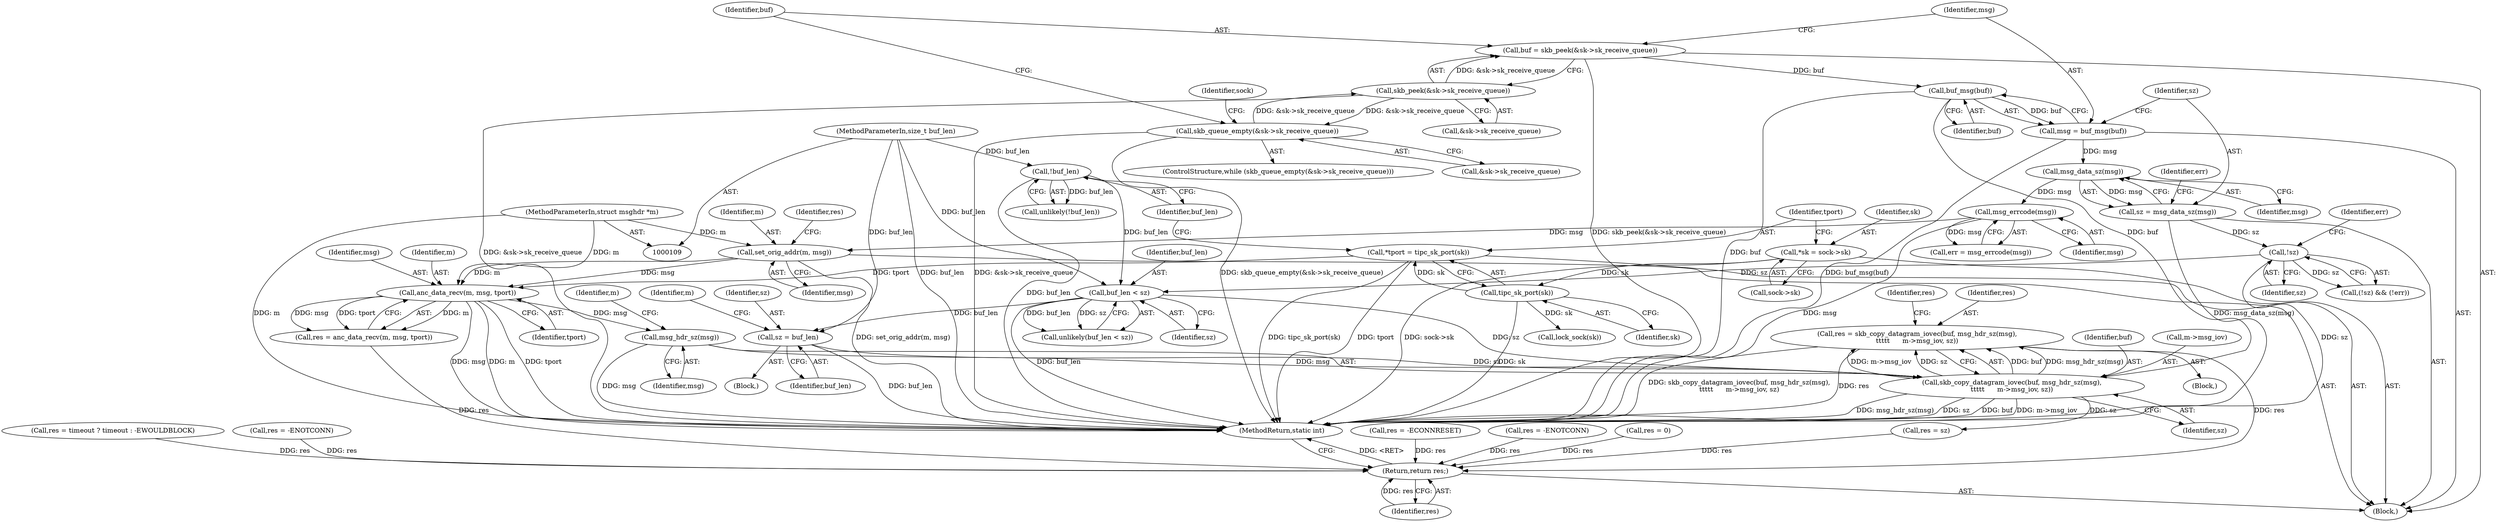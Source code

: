 digraph "0_linux_60085c3d009b0df252547adb336d1ccca5ce52ec@API" {
"1000272" [label="(Call,res = skb_copy_datagram_iovec(buf, msg_hdr_sz(msg),\n\t\t\t\t\t      m->msg_iov, sz))"];
"1000274" [label="(Call,skb_copy_datagram_iovec(buf, msg_hdr_sz(msg),\n\t\t\t\t\t      m->msg_iov, sz))"];
"1000222" [label="(Call,buf_msg(buf))"];
"1000213" [label="(Call,buf = skb_peek(&sk->sk_receive_queue))"];
"1000215" [label="(Call,skb_peek(&sk->sk_receive_queue))"];
"1000169" [label="(Call,skb_queue_empty(&sk->sk_receive_queue))"];
"1000276" [label="(Call,msg_hdr_sz(msg))"];
"1000247" [label="(Call,anc_data_recv(m, msg, tport))"];
"1000242" [label="(Call,set_orig_addr(m, msg))"];
"1000112" [label="(MethodParameterIn,struct msghdr *m)"];
"1000230" [label="(Call,msg_errcode(msg))"];
"1000226" [label="(Call,msg_data_sz(msg))"];
"1000220" [label="(Call,msg = buf_msg(buf))"];
"1000123" [label="(Call,*tport = tipc_sk_port(sk))"];
"1000125" [label="(Call,tipc_sk_port(sk))"];
"1000117" [label="(Call,*sk = sock->sk)"];
"1000264" [label="(Call,sz = buf_len)"];
"1000260" [label="(Call,buf_len < sz)"];
"1000135" [label="(Call,!buf_len)"];
"1000113" [label="(MethodParameterIn,size_t buf_len)"];
"1000234" [label="(Call,!sz)"];
"1000224" [label="(Call,sz = msg_data_sz(msg))"];
"1000344" [label="(Return,return res;)"];
"1000285" [label="(Call,res = sz)"];
"1000242" [label="(Call,set_orig_addr(m, msg))"];
"1000224" [label="(Call,sz = msg_data_sz(msg))"];
"1000273" [label="(Identifier,res)"];
"1000112" [label="(MethodParameterIn,struct msghdr *m)"];
"1000230" [label="(Call,msg_errcode(msg))"];
"1000279" [label="(Identifier,m)"];
"1000249" [label="(Identifier,msg)"];
"1000178" [label="(Identifier,sock)"];
"1000124" [label="(Identifier,tport)"];
"1000126" [label="(Identifier,sk)"];
"1000237" [label="(Identifier,err)"];
"1000345" [label="(Identifier,res)"];
"1000264" [label="(Call,sz = buf_len)"];
"1000118" [label="(Identifier,sk)"];
"1000281" [label="(Identifier,sz)"];
"1000228" [label="(Call,err = msg_errcode(msg))"];
"1000222" [label="(Call,buf_msg(buf))"];
"1000223" [label="(Identifier,buf)"];
"1000213" [label="(Call,buf = skb_peek(&sk->sk_receive_queue))"];
"1000244" [label="(Identifier,msg)"];
"1000225" [label="(Identifier,sz)"];
"1000261" [label="(Identifier,buf_len)"];
"1000233" [label="(Call,(!sz) && (!err))"];
"1000227" [label="(Identifier,msg)"];
"1000344" [label="(Return,return res;)"];
"1000265" [label="(Identifier,sz)"];
"1000274" [label="(Call,skb_copy_datagram_iovec(buf, msg_hdr_sz(msg),\n\t\t\t\t\t      m->msg_iov, sz))"];
"1000283" [label="(Identifier,res)"];
"1000169" [label="(Call,skb_queue_empty(&sk->sk_receive_queue))"];
"1000216" [label="(Call,&sk->sk_receive_queue)"];
"1000277" [label="(Identifier,msg)"];
"1000125" [label="(Call,tipc_sk_port(sk))"];
"1000140" [label="(Call,lock_sock(sk))"];
"1000119" [label="(Call,sock->sk)"];
"1000134" [label="(Call,unlikely(!buf_len))"];
"1000346" [label="(MethodReturn,static int)"];
"1000214" [label="(Identifier,buf)"];
"1000308" [label="(Call,res = -ECONNRESET)"];
"1000248" [label="(Identifier,m)"];
"1000275" [label="(Identifier,buf)"];
"1000150" [label="(Call,res = -ENOTCONN)"];
"1000235" [label="(Identifier,sz)"];
"1000260" [label="(Call,buf_len < sz)"];
"1000135" [label="(Call,!buf_len)"];
"1000229" [label="(Identifier,err)"];
"1000221" [label="(Identifier,msg)"];
"1000226" [label="(Call,msg_data_sz(msg))"];
"1000117" [label="(Call,*sk = sock->sk)"];
"1000243" [label="(Identifier,m)"];
"1000123" [label="(Call,*tport = tipc_sk_port(sk))"];
"1000170" [label="(Call,&sk->sk_receive_queue)"];
"1000266" [label="(Identifier,buf_len)"];
"1000272" [label="(Call,res = skb_copy_datagram_iovec(buf, msg_hdr_sz(msg),\n\t\t\t\t\t      m->msg_iov, sz))"];
"1000278" [label="(Call,m->msg_iov)"];
"1000215" [label="(Call,skb_peek(&sk->sk_receive_queue))"];
"1000269" [label="(Identifier,m)"];
"1000220" [label="(Call,msg = buf_msg(buf))"];
"1000245" [label="(Call,res = anc_data_recv(m, msg, tport))"];
"1000247" [label="(Call,anc_data_recv(m, msg, tport))"];
"1000246" [label="(Identifier,res)"];
"1000262" [label="(Identifier,sz)"];
"1000304" [label="(Call,res = 0)"];
"1000234" [label="(Call,!sz)"];
"1000192" [label="(Call,res = timeout ? timeout : -EWOULDBLOCK)"];
"1000168" [label="(ControlStructure,while (skb_queue_empty(&sk->sk_receive_queue)))"];
"1000115" [label="(Block,)"];
"1000263" [label="(Block,)"];
"1000259" [label="(Call,unlikely(buf_len < sz))"];
"1000257" [label="(Block,)"];
"1000231" [label="(Identifier,msg)"];
"1000113" [label="(MethodParameterIn,size_t buf_len)"];
"1000250" [label="(Identifier,tport)"];
"1000136" [label="(Identifier,buf_len)"];
"1000182" [label="(Call,res = -ENOTCONN)"];
"1000276" [label="(Call,msg_hdr_sz(msg))"];
"1000272" -> "1000257"  [label="AST: "];
"1000272" -> "1000274"  [label="CFG: "];
"1000273" -> "1000272"  [label="AST: "];
"1000274" -> "1000272"  [label="AST: "];
"1000283" -> "1000272"  [label="CFG: "];
"1000272" -> "1000346"  [label="DDG: skb_copy_datagram_iovec(buf, msg_hdr_sz(msg),\n\t\t\t\t\t      m->msg_iov, sz)"];
"1000272" -> "1000346"  [label="DDG: res"];
"1000274" -> "1000272"  [label="DDG: buf"];
"1000274" -> "1000272"  [label="DDG: msg_hdr_sz(msg)"];
"1000274" -> "1000272"  [label="DDG: m->msg_iov"];
"1000274" -> "1000272"  [label="DDG: sz"];
"1000272" -> "1000344"  [label="DDG: res"];
"1000274" -> "1000281"  [label="CFG: "];
"1000275" -> "1000274"  [label="AST: "];
"1000276" -> "1000274"  [label="AST: "];
"1000278" -> "1000274"  [label="AST: "];
"1000281" -> "1000274"  [label="AST: "];
"1000274" -> "1000346"  [label="DDG: buf"];
"1000274" -> "1000346"  [label="DDG: m->msg_iov"];
"1000274" -> "1000346"  [label="DDG: msg_hdr_sz(msg)"];
"1000274" -> "1000346"  [label="DDG: sz"];
"1000222" -> "1000274"  [label="DDG: buf"];
"1000276" -> "1000274"  [label="DDG: msg"];
"1000264" -> "1000274"  [label="DDG: sz"];
"1000260" -> "1000274"  [label="DDG: sz"];
"1000274" -> "1000285"  [label="DDG: sz"];
"1000222" -> "1000220"  [label="AST: "];
"1000222" -> "1000223"  [label="CFG: "];
"1000223" -> "1000222"  [label="AST: "];
"1000220" -> "1000222"  [label="CFG: "];
"1000222" -> "1000346"  [label="DDG: buf"];
"1000222" -> "1000220"  [label="DDG: buf"];
"1000213" -> "1000222"  [label="DDG: buf"];
"1000213" -> "1000115"  [label="AST: "];
"1000213" -> "1000215"  [label="CFG: "];
"1000214" -> "1000213"  [label="AST: "];
"1000215" -> "1000213"  [label="AST: "];
"1000221" -> "1000213"  [label="CFG: "];
"1000213" -> "1000346"  [label="DDG: skb_peek(&sk->sk_receive_queue)"];
"1000215" -> "1000213"  [label="DDG: &sk->sk_receive_queue"];
"1000215" -> "1000216"  [label="CFG: "];
"1000216" -> "1000215"  [label="AST: "];
"1000215" -> "1000346"  [label="DDG: &sk->sk_receive_queue"];
"1000215" -> "1000169"  [label="DDG: &sk->sk_receive_queue"];
"1000169" -> "1000215"  [label="DDG: &sk->sk_receive_queue"];
"1000169" -> "1000168"  [label="AST: "];
"1000169" -> "1000170"  [label="CFG: "];
"1000170" -> "1000169"  [label="AST: "];
"1000178" -> "1000169"  [label="CFG: "];
"1000214" -> "1000169"  [label="CFG: "];
"1000169" -> "1000346"  [label="DDG: skb_queue_empty(&sk->sk_receive_queue)"];
"1000169" -> "1000346"  [label="DDG: &sk->sk_receive_queue"];
"1000276" -> "1000277"  [label="CFG: "];
"1000277" -> "1000276"  [label="AST: "];
"1000279" -> "1000276"  [label="CFG: "];
"1000276" -> "1000346"  [label="DDG: msg"];
"1000247" -> "1000276"  [label="DDG: msg"];
"1000247" -> "1000245"  [label="AST: "];
"1000247" -> "1000250"  [label="CFG: "];
"1000248" -> "1000247"  [label="AST: "];
"1000249" -> "1000247"  [label="AST: "];
"1000250" -> "1000247"  [label="AST: "];
"1000245" -> "1000247"  [label="CFG: "];
"1000247" -> "1000346"  [label="DDG: m"];
"1000247" -> "1000346"  [label="DDG: tport"];
"1000247" -> "1000346"  [label="DDG: msg"];
"1000247" -> "1000245"  [label="DDG: m"];
"1000247" -> "1000245"  [label="DDG: msg"];
"1000247" -> "1000245"  [label="DDG: tport"];
"1000242" -> "1000247"  [label="DDG: m"];
"1000242" -> "1000247"  [label="DDG: msg"];
"1000112" -> "1000247"  [label="DDG: m"];
"1000123" -> "1000247"  [label="DDG: tport"];
"1000242" -> "1000115"  [label="AST: "];
"1000242" -> "1000244"  [label="CFG: "];
"1000243" -> "1000242"  [label="AST: "];
"1000244" -> "1000242"  [label="AST: "];
"1000246" -> "1000242"  [label="CFG: "];
"1000242" -> "1000346"  [label="DDG: set_orig_addr(m, msg)"];
"1000112" -> "1000242"  [label="DDG: m"];
"1000230" -> "1000242"  [label="DDG: msg"];
"1000112" -> "1000109"  [label="AST: "];
"1000112" -> "1000346"  [label="DDG: m"];
"1000230" -> "1000228"  [label="AST: "];
"1000230" -> "1000231"  [label="CFG: "];
"1000231" -> "1000230"  [label="AST: "];
"1000228" -> "1000230"  [label="CFG: "];
"1000230" -> "1000346"  [label="DDG: msg"];
"1000230" -> "1000228"  [label="DDG: msg"];
"1000226" -> "1000230"  [label="DDG: msg"];
"1000226" -> "1000224"  [label="AST: "];
"1000226" -> "1000227"  [label="CFG: "];
"1000227" -> "1000226"  [label="AST: "];
"1000224" -> "1000226"  [label="CFG: "];
"1000226" -> "1000224"  [label="DDG: msg"];
"1000220" -> "1000226"  [label="DDG: msg"];
"1000220" -> "1000115"  [label="AST: "];
"1000221" -> "1000220"  [label="AST: "];
"1000225" -> "1000220"  [label="CFG: "];
"1000220" -> "1000346"  [label="DDG: buf_msg(buf)"];
"1000123" -> "1000115"  [label="AST: "];
"1000123" -> "1000125"  [label="CFG: "];
"1000124" -> "1000123"  [label="AST: "];
"1000125" -> "1000123"  [label="AST: "];
"1000136" -> "1000123"  [label="CFG: "];
"1000123" -> "1000346"  [label="DDG: tipc_sk_port(sk)"];
"1000123" -> "1000346"  [label="DDG: tport"];
"1000125" -> "1000123"  [label="DDG: sk"];
"1000125" -> "1000126"  [label="CFG: "];
"1000126" -> "1000125"  [label="AST: "];
"1000125" -> "1000346"  [label="DDG: sk"];
"1000117" -> "1000125"  [label="DDG: sk"];
"1000125" -> "1000140"  [label="DDG: sk"];
"1000117" -> "1000115"  [label="AST: "];
"1000117" -> "1000119"  [label="CFG: "];
"1000118" -> "1000117"  [label="AST: "];
"1000119" -> "1000117"  [label="AST: "];
"1000124" -> "1000117"  [label="CFG: "];
"1000117" -> "1000346"  [label="DDG: sock->sk"];
"1000264" -> "1000263"  [label="AST: "];
"1000264" -> "1000266"  [label="CFG: "];
"1000265" -> "1000264"  [label="AST: "];
"1000266" -> "1000264"  [label="AST: "];
"1000269" -> "1000264"  [label="CFG: "];
"1000264" -> "1000346"  [label="DDG: buf_len"];
"1000260" -> "1000264"  [label="DDG: buf_len"];
"1000113" -> "1000264"  [label="DDG: buf_len"];
"1000260" -> "1000259"  [label="AST: "];
"1000260" -> "1000262"  [label="CFG: "];
"1000261" -> "1000260"  [label="AST: "];
"1000262" -> "1000260"  [label="AST: "];
"1000259" -> "1000260"  [label="CFG: "];
"1000260" -> "1000346"  [label="DDG: buf_len"];
"1000260" -> "1000259"  [label="DDG: buf_len"];
"1000260" -> "1000259"  [label="DDG: sz"];
"1000135" -> "1000260"  [label="DDG: buf_len"];
"1000113" -> "1000260"  [label="DDG: buf_len"];
"1000234" -> "1000260"  [label="DDG: sz"];
"1000135" -> "1000134"  [label="AST: "];
"1000135" -> "1000136"  [label="CFG: "];
"1000136" -> "1000135"  [label="AST: "];
"1000134" -> "1000135"  [label="CFG: "];
"1000135" -> "1000346"  [label="DDG: buf_len"];
"1000135" -> "1000134"  [label="DDG: buf_len"];
"1000113" -> "1000135"  [label="DDG: buf_len"];
"1000113" -> "1000109"  [label="AST: "];
"1000113" -> "1000346"  [label="DDG: buf_len"];
"1000234" -> "1000233"  [label="AST: "];
"1000234" -> "1000235"  [label="CFG: "];
"1000235" -> "1000234"  [label="AST: "];
"1000237" -> "1000234"  [label="CFG: "];
"1000233" -> "1000234"  [label="CFG: "];
"1000234" -> "1000346"  [label="DDG: sz"];
"1000234" -> "1000233"  [label="DDG: sz"];
"1000224" -> "1000234"  [label="DDG: sz"];
"1000224" -> "1000115"  [label="AST: "];
"1000225" -> "1000224"  [label="AST: "];
"1000229" -> "1000224"  [label="CFG: "];
"1000224" -> "1000346"  [label="DDG: msg_data_sz(msg)"];
"1000344" -> "1000115"  [label="AST: "];
"1000344" -> "1000345"  [label="CFG: "];
"1000345" -> "1000344"  [label="AST: "];
"1000346" -> "1000344"  [label="CFG: "];
"1000344" -> "1000346"  [label="DDG: <RET>"];
"1000345" -> "1000344"  [label="DDG: res"];
"1000150" -> "1000344"  [label="DDG: res"];
"1000304" -> "1000344"  [label="DDG: res"];
"1000192" -> "1000344"  [label="DDG: res"];
"1000245" -> "1000344"  [label="DDG: res"];
"1000182" -> "1000344"  [label="DDG: res"];
"1000285" -> "1000344"  [label="DDG: res"];
"1000308" -> "1000344"  [label="DDG: res"];
}

